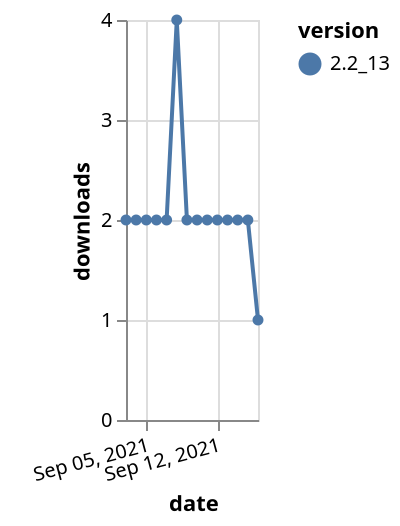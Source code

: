 {"$schema": "https://vega.github.io/schema/vega-lite/v5.json", "description": "A simple bar chart with embedded data.", "data": {"values": [{"date": "2021-09-03", "total": 3726, "delta": 2, "version": "2.2_13"}, {"date": "2021-09-04", "total": 3728, "delta": 2, "version": "2.2_13"}, {"date": "2021-09-05", "total": 3730, "delta": 2, "version": "2.2_13"}, {"date": "2021-09-06", "total": 3732, "delta": 2, "version": "2.2_13"}, {"date": "2021-09-07", "total": 3734, "delta": 2, "version": "2.2_13"}, {"date": "2021-09-08", "total": 3738, "delta": 4, "version": "2.2_13"}, {"date": "2021-09-09", "total": 3740, "delta": 2, "version": "2.2_13"}, {"date": "2021-09-10", "total": 3742, "delta": 2, "version": "2.2_13"}, {"date": "2021-09-11", "total": 3744, "delta": 2, "version": "2.2_13"}, {"date": "2021-09-12", "total": 3746, "delta": 2, "version": "2.2_13"}, {"date": "2021-09-13", "total": 3748, "delta": 2, "version": "2.2_13"}, {"date": "2021-09-14", "total": 3750, "delta": 2, "version": "2.2_13"}, {"date": "2021-09-15", "total": 3752, "delta": 2, "version": "2.2_13"}, {"date": "2021-09-16", "total": 3753, "delta": 1, "version": "2.2_13"}]}, "width": "container", "mark": {"type": "line", "point": {"filled": true}}, "encoding": {"x": {"field": "date", "type": "temporal", "timeUnit": "yearmonthdate", "title": "date", "axis": {"labelAngle": -15}}, "y": {"field": "delta", "type": "quantitative", "title": "downloads"}, "color": {"field": "version", "type": "nominal"}, "tooltip": {"field": "delta"}}}